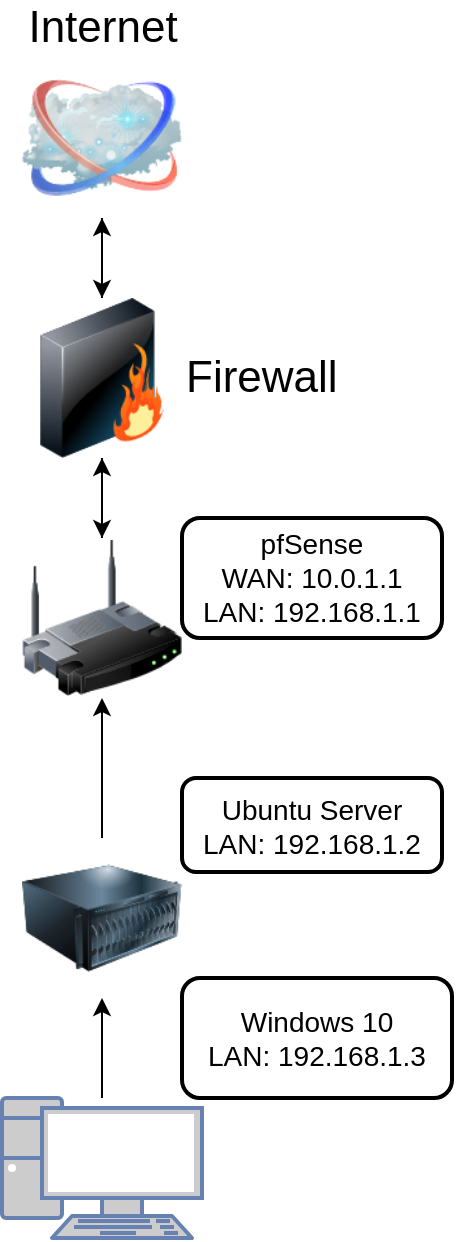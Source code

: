 <mxfile version="22.0.4" type="device">
  <diagram name="Page-1" id="55a83fd1-7818-8e21-69c5-c3457e3827bb">
    <mxGraphModel dx="1562" dy="927" grid="1" gridSize="10" guides="1" tooltips="1" connect="1" arrows="1" fold="1" page="1" pageScale="1" pageWidth="1100" pageHeight="850" background="none" math="0" shadow="0">
      <root>
        <mxCell id="0" />
        <mxCell id="1" parent="0" />
        <mxCell id="uj8slq2a4c6AIJabdcX4-12" value="" style="edgeStyle=orthogonalEdgeStyle;rounded=0;orthogonalLoop=1;jettySize=auto;html=1;" edge="1" parent="1" source="69ecfefc5c41e42c-1" target="69ecfefc5c41e42c-3">
          <mxGeometry relative="1" as="geometry" />
        </mxCell>
        <mxCell id="69ecfefc5c41e42c-1" value="" style="image;html=1;labelBackgroundColor=#ffffff;image=img/lib/clip_art/networking/Wireless_Router_128x128.png;rounded=1;shadow=0;comic=0;strokeWidth=2;fontSize=22" parent="1" vertex="1">
          <mxGeometry x="470" y="290" width="80" height="80" as="geometry" />
        </mxCell>
        <mxCell id="uj8slq2a4c6AIJabdcX4-13" value="" style="edgeStyle=orthogonalEdgeStyle;rounded=0;orthogonalLoop=1;jettySize=auto;html=1;" edge="1" parent="1" source="69ecfefc5c41e42c-2" target="69ecfefc5c41e42c-3">
          <mxGeometry relative="1" as="geometry" />
        </mxCell>
        <mxCell id="69ecfefc5c41e42c-2" value="Internet" style="image;html=1;labelBackgroundColor=#ffffff;image=img/lib/clip_art/networking/Cloud_128x128.png;rounded=1;shadow=0;comic=0;strokeWidth=2;fontSize=22;labelPosition=center;verticalLabelPosition=top;align=center;verticalAlign=bottom;" parent="1" vertex="1">
          <mxGeometry x="470" y="50" width="80" height="80" as="geometry" />
        </mxCell>
        <mxCell id="uj8slq2a4c6AIJabdcX4-11" value="" style="edgeStyle=orthogonalEdgeStyle;rounded=0;orthogonalLoop=1;jettySize=auto;html=1;" edge="1" parent="1" source="69ecfefc5c41e42c-3" target="69ecfefc5c41e42c-2">
          <mxGeometry relative="1" as="geometry" />
        </mxCell>
        <mxCell id="uj8slq2a4c6AIJabdcX4-17" value="" style="edgeStyle=orthogonalEdgeStyle;rounded=0;orthogonalLoop=1;jettySize=auto;html=1;" edge="1" parent="1" source="69ecfefc5c41e42c-3" target="69ecfefc5c41e42c-1">
          <mxGeometry relative="1" as="geometry" />
        </mxCell>
        <mxCell id="69ecfefc5c41e42c-3" value="Firewall" style="image;html=1;labelBackgroundColor=#ffffff;image=img/lib/clip_art/networking/Firewall_128x128.png;rounded=1;shadow=0;comic=0;strokeWidth=2;fontSize=22;labelPosition=right;verticalLabelPosition=middle;align=left;verticalAlign=middle;" parent="1" vertex="1">
          <mxGeometry x="470" y="170" width="80" height="80" as="geometry" />
        </mxCell>
        <mxCell id="uj8slq2a4c6AIJabdcX4-2" value="pfSense&lt;br&gt;WAN: 10.0.1.1&lt;br&gt;LAN: 192.168.1.1" style="text;html=1;strokeColor=default;fillColor=none;align=center;verticalAlign=middle;whiteSpace=wrap;rounded=1;fontSize=14;strokeWidth=2;" vertex="1" parent="1">
          <mxGeometry x="550" y="280" width="130" height="60" as="geometry" />
        </mxCell>
        <mxCell id="uj8slq2a4c6AIJabdcX4-9" value="" style="edgeStyle=orthogonalEdgeStyle;rounded=0;orthogonalLoop=1;jettySize=auto;html=1;" edge="1" parent="1" source="uj8slq2a4c6AIJabdcX4-3" target="69ecfefc5c41e42c-1">
          <mxGeometry relative="1" as="geometry" />
        </mxCell>
        <mxCell id="uj8slq2a4c6AIJabdcX4-3" value="" style="image;html=1;image=img/lib/clip_art/computers/Server_128x128.png" vertex="1" parent="1">
          <mxGeometry x="470" y="440" width="80" height="80" as="geometry" />
        </mxCell>
        <mxCell id="uj8slq2a4c6AIJabdcX4-4" value="Ubuntu Server&lt;br&gt;LAN: 192.168.1.2" style="text;html=1;strokeColor=default;fillColor=none;align=center;verticalAlign=middle;whiteSpace=wrap;rounded=1;fontSize=14;strokeWidth=2;" vertex="1" parent="1">
          <mxGeometry x="550" y="410" width="130" height="47" as="geometry" />
        </mxCell>
        <mxCell id="uj8slq2a4c6AIJabdcX4-19" value="" style="edgeStyle=orthogonalEdgeStyle;rounded=0;orthogonalLoop=1;jettySize=auto;html=1;" edge="1" parent="1" source="uj8slq2a4c6AIJabdcX4-7" target="uj8slq2a4c6AIJabdcX4-3">
          <mxGeometry relative="1" as="geometry" />
        </mxCell>
        <mxCell id="uj8slq2a4c6AIJabdcX4-7" value="" style="fontColor=#0066CC;verticalAlign=top;verticalLabelPosition=bottom;labelPosition=center;align=center;html=1;outlineConnect=0;fillColor=#CCCCCC;strokeColor=#6881B3;gradientColor=none;gradientDirection=north;strokeWidth=2;shape=mxgraph.networks.pc;" vertex="1" parent="1">
          <mxGeometry x="460" y="570" width="100" height="70" as="geometry" />
        </mxCell>
        <mxCell id="uj8slq2a4c6AIJabdcX4-8" value="Windows 10&lt;br&gt;LAN: 192.168.1.3" style="text;html=1;strokeColor=default;fillColor=none;align=center;verticalAlign=middle;whiteSpace=wrap;rounded=1;fontSize=14;strokeWidth=2;" vertex="1" parent="1">
          <mxGeometry x="550" y="510" width="135" height="60" as="geometry" />
        </mxCell>
      </root>
    </mxGraphModel>
  </diagram>
</mxfile>
